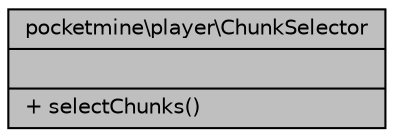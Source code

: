 digraph "pocketmine\player\ChunkSelector"
{
 // INTERACTIVE_SVG=YES
 // LATEX_PDF_SIZE
  edge [fontname="Helvetica",fontsize="10",labelfontname="Helvetica",labelfontsize="10"];
  node [fontname="Helvetica",fontsize="10",shape=record];
  Node1 [label="{pocketmine\\player\\ChunkSelector\n||+ selectChunks()\l}",height=0.2,width=0.4,color="black", fillcolor="grey75", style="filled", fontcolor="black",tooltip=" "];
}
